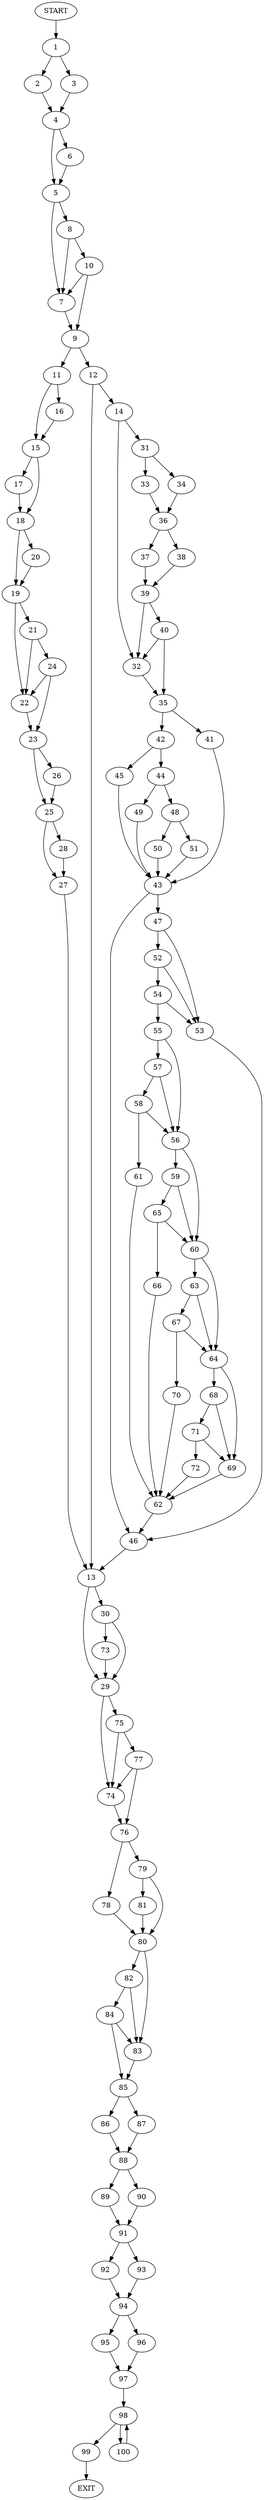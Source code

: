 digraph {
0 [label="START"]
101 [label="EXIT"]
0 -> 1
1 -> 2
1 -> 3
3 -> 4
2 -> 4
4 -> 5
4 -> 6
6 -> 5
5 -> 7
5 -> 8
7 -> 9
8 -> 7
8 -> 10
10 -> 7
10 -> 9
9 -> 11
9 -> 12
12 -> 13
12 -> 14
11 -> 15
11 -> 16
15 -> 17
15 -> 18
16 -> 15
17 -> 18
18 -> 19
18 -> 20
19 -> 21
19 -> 22
20 -> 19
22 -> 23
21 -> 22
21 -> 24
24 -> 23
24 -> 22
23 -> 25
23 -> 26
25 -> 27
25 -> 28
26 -> 25
27 -> 13
28 -> 27
13 -> 29
13 -> 30
14 -> 31
14 -> 32
31 -> 33
31 -> 34
32 -> 35
34 -> 36
33 -> 36
36 -> 37
36 -> 38
38 -> 39
37 -> 39
39 -> 40
39 -> 32
40 -> 35
40 -> 32
35 -> 41
35 -> 42
41 -> 43
42 -> 44
42 -> 45
43 -> 46
43 -> 47
44 -> 48
44 -> 49
45 -> 43
48 -> 50
48 -> 51
49 -> 43
50 -> 43
51 -> 43
46 -> 13
47 -> 52
47 -> 53
52 -> 54
52 -> 53
53 -> 46
54 -> 55
54 -> 53
55 -> 56
55 -> 57
57 -> 56
57 -> 58
56 -> 59
56 -> 60
58 -> 56
58 -> 61
61 -> 62
62 -> 46
60 -> 63
60 -> 64
59 -> 65
59 -> 60
65 -> 66
65 -> 60
66 -> 62
63 -> 64
63 -> 67
64 -> 68
64 -> 69
67 -> 64
67 -> 70
70 -> 62
68 -> 69
68 -> 71
69 -> 62
71 -> 72
71 -> 69
72 -> 62
30 -> 29
30 -> 73
29 -> 74
29 -> 75
73 -> 29
74 -> 76
75 -> 74
75 -> 77
77 -> 74
77 -> 76
76 -> 78
76 -> 79
79 -> 80
79 -> 81
78 -> 80
80 -> 82
80 -> 83
81 -> 80
82 -> 83
82 -> 84
83 -> 85
84 -> 85
84 -> 83
85 -> 86
85 -> 87
86 -> 88
87 -> 88
88 -> 89
88 -> 90
90 -> 91
89 -> 91
91 -> 92
91 -> 93
93 -> 94
92 -> 94
94 -> 95
94 -> 96
95 -> 97
96 -> 97
97 -> 98
98 -> 99
98 -> 100
99 -> 101
100 -> 98
}
